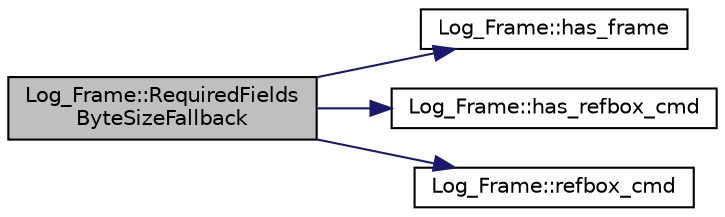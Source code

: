 digraph "Log_Frame::RequiredFieldsByteSizeFallback"
{
 // INTERACTIVE_SVG=YES
  edge [fontname="Helvetica",fontsize="10",labelfontname="Helvetica",labelfontsize="10"];
  node [fontname="Helvetica",fontsize="10",shape=record];
  rankdir="LR";
  Node1 [label="Log_Frame::RequiredFields\lByteSizeFallback",height=0.2,width=0.4,color="black", fillcolor="grey75", style="filled", fontcolor="black"];
  Node1 -> Node2 [color="midnightblue",fontsize="10",style="solid",fontname="Helvetica"];
  Node2 [label="Log_Frame::has_frame",height=0.2,width=0.4,color="black", fillcolor="white", style="filled",URL="$da/d8c/class_log___frame.html#ac19f879726af3c9bafaaf6a1eb5e94da"];
  Node1 -> Node3 [color="midnightblue",fontsize="10",style="solid",fontname="Helvetica"];
  Node3 [label="Log_Frame::has_refbox_cmd",height=0.2,width=0.4,color="black", fillcolor="white", style="filled",URL="$da/d8c/class_log___frame.html#ac86fc7db38caafb8a48363479cd5291a"];
  Node1 -> Node4 [color="midnightblue",fontsize="10",style="solid",fontname="Helvetica"];
  Node4 [label="Log_Frame::refbox_cmd",height=0.2,width=0.4,color="black", fillcolor="white", style="filled",URL="$da/d8c/class_log___frame.html#a8338687dbb56f928cf421ce8ba53d67c"];
}
